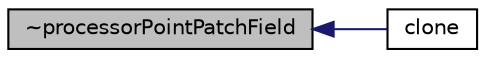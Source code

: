 digraph "~processorPointPatchField"
{
  bgcolor="transparent";
  edge [fontname="Helvetica",fontsize="10",labelfontname="Helvetica",labelfontsize="10"];
  node [fontname="Helvetica",fontsize="10",shape=record];
  rankdir="LR";
  Node13 [label="~processorPointPatchField",height=0.2,width=0.4,color="black", fillcolor="grey75", style="filled", fontcolor="black"];
  Node13 -> Node14 [dir="back",color="midnightblue",fontsize="10",style="solid",fontname="Helvetica"];
  Node14 [label="clone",height=0.2,width=0.4,color="black",URL="$a27705.html#aaa3e98c14bf456364e5df0149d610d29",tooltip="Construct and return a clone setting internal field reference. "];
}
